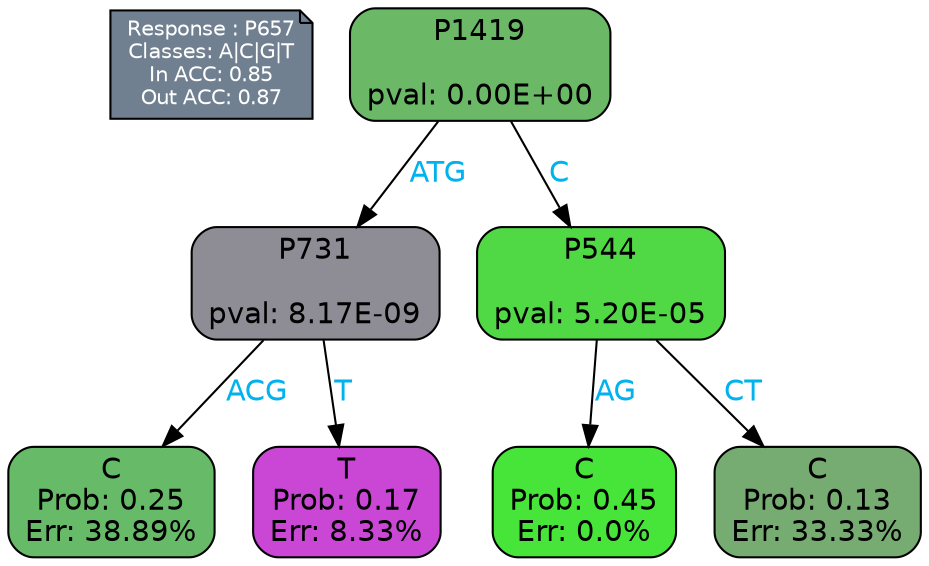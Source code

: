 digraph Tree {
node [shape=box, style="filled, rounded", color="black", fontname=helvetica] ;
graph [ranksep=equally, splines=polylines, bgcolor=transparent, dpi=600] ;
edge [fontname=helvetica] ;
LEGEND [label="Response : P657
Classes: A|C|G|T
In ACC: 0.85
Out ACC: 0.87
",shape=note,align=left,style=filled,fillcolor="slategray",fontcolor="white",fontsize=10];1 [label="P1419

pval: 0.00E+00", fillcolor="#6bb867"] ;
2 [label="P731

pval: 8.17E-09", fillcolor="#8e8c94"] ;
3 [label="C
Prob: 0.25
Err: 38.89%", fillcolor="#66ba68"] ;
4 [label="T
Prob: 0.17
Err: 8.33%", fillcolor="#ca47d6"] ;
5 [label="P544

pval: 5.20E-05", fillcolor="#51d845"] ;
6 [label="C
Prob: 0.45
Err: 0.0%", fillcolor="#47e539"] ;
7 [label="C
Prob: 0.13
Err: 33.33%", fillcolor="#76ab72"] ;
1 -> 2 [label="ATG",fontcolor=deepskyblue2] ;
1 -> 5 [label="C",fontcolor=deepskyblue2] ;
2 -> 3 [label="ACG",fontcolor=deepskyblue2] ;
2 -> 4 [label="T",fontcolor=deepskyblue2] ;
5 -> 6 [label="AG",fontcolor=deepskyblue2] ;
5 -> 7 [label="CT",fontcolor=deepskyblue2] ;
{rank = same; 3;4;6;7;}{rank = same; LEGEND;1;}}